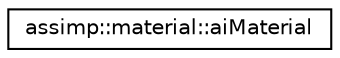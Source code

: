 digraph "Graphical Class Hierarchy"
{
  edge [fontname="Helvetica",fontsize="10",labelfontname="Helvetica",labelfontsize="10"];
  node [fontname="Helvetica",fontsize="10",shape=record];
  rankdir="LR";
  Node1 [label="assimp::material::aiMaterial",height=0.2,width=0.4,color="black", fillcolor="white", style="filled",URL="$structassimp_1_1material_1_1ai_material.html"];
}
